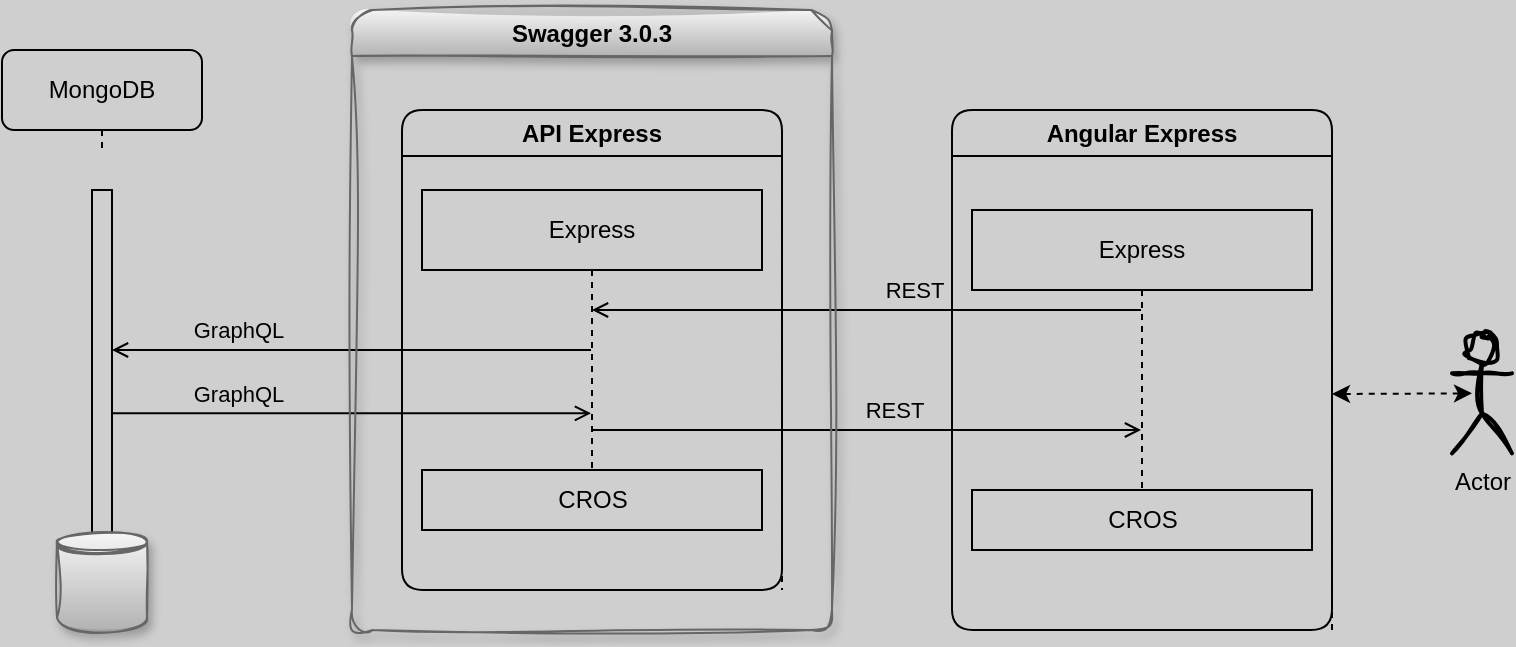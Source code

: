 <mxfile scale="1" border="20">
    <diagram name="architecture 3d-inventory API" id="2YBvvXClWsGukQMizWep">
        <mxGraphModel dx="916" dy="1009" grid="1" gridSize="10" guides="1" tooltips="1" connect="1" arrows="1" fold="1" page="0" pageScale="1" pageWidth="1100" pageHeight="850" background="#CFCFCF" math="0" shadow="0">
            <root>
                <mxCell id="0"/>
                <mxCell id="1" parent="0"/>
                <mxCell id="aM9ryv3xv72pqoxQDRHE-1" value="&lt;div&gt;MongoDB&lt;/div&gt;" style="shape=umlLifeline;perimeter=lifelinePerimeter;whiteSpace=wrap;html=1;container=0;dropTarget=0;collapsible=0;recursiveResize=0;outlineConnect=0;portConstraint=eastwest;newEdgeStyle={&quot;edgeStyle&quot;:&quot;elbowEdgeStyle&quot;,&quot;elbow&quot;:&quot;vertical&quot;,&quot;curved&quot;:0,&quot;rounded&quot;:0};labelBorderColor=none;labelBackgroundColor=none;fontColor=#000000;rounded=1;fillStyle=solid;fillColor=none;strokeColor=#000000;" parent="1" vertex="1">
                    <mxGeometry x="125" width="100" height="50" as="geometry"/>
                </mxCell>
                <mxCell id="aM9ryv3xv72pqoxQDRHE-2" value="" style="html=1;points=[];perimeter=orthogonalPerimeter;outlineConnect=0;targetShapes=umlLifeline;portConstraint=eastwest;newEdgeStyle={&quot;edgeStyle&quot;:&quot;elbowEdgeStyle&quot;,&quot;elbow&quot;:&quot;vertical&quot;,&quot;curved&quot;:0,&quot;rounded&quot;:0};labelBorderColor=none;labelBackgroundColor=none;fontColor=#000000;fillColor=none;strokeColor=#000000;" parent="aM9ryv3xv72pqoxQDRHE-1" vertex="1">
                    <mxGeometry x="45" y="70" width="10" height="180" as="geometry"/>
                </mxCell>
                <mxCell id="9coqSmU1fN5mkPP7T_2O-2" value="API Express" style="swimlane;whiteSpace=wrap;html=1;rounded=1;shadow=0;labelBorderColor=none;labelBackgroundColor=none;fontColor=#000000;separatorColor=#000000;fillColor=none;strokeColor=#030303;" parent="1" vertex="1">
                    <mxGeometry x="325" y="30" width="190" height="240" as="geometry"/>
                </mxCell>
                <mxCell id="9coqSmU1fN5mkPP7T_2O-10" value="" style="endArrow=open;html=1;endFill=0;shadow=0;startArrow=none;startFill=0;strokeColor=#000000;strokeWidth=1;rounded=0;labelBorderColor=none;labelBackgroundColor=none;fontColor=#000000;" parent="1" source="aM9ryv3xv72pqoxQDRHE-2" target="9coqSmU1fN5mkPP7T_2O-3" edge="1">
                    <mxGeometry width="50" height="50" relative="1" as="geometry">
                        <mxPoint x="276" y="181.667" as="sourcePoint"/>
                        <mxPoint x="489.5" y="151.667" as="targetPoint"/>
                        <Array as="points">
                            <mxPoint x="400.5" y="181.667"/>
                        </Array>
                    </mxGeometry>
                </mxCell>
                <mxCell id="9coqSmU1fN5mkPP7T_2O-17" value="GraphQL" style="edgeLabel;html=1;align=center;verticalAlign=middle;resizable=0;points=[];labelBorderColor=none;labelBackgroundColor=none;fontColor=#000000;" parent="9coqSmU1fN5mkPP7T_2O-10" vertex="1" connectable="0">
                    <mxGeometry x="-0.607" y="2" relative="1" as="geometry">
                        <mxPoint x="16" y="-8" as="offset"/>
                    </mxGeometry>
                </mxCell>
                <mxCell id="9coqSmU1fN5mkPP7T_2O-18" value="Actor" style="shape=umlActor;verticalLabelPosition=bottom;verticalAlign=top;html=1;outlineConnect=0;labelBorderColor=none;labelBackgroundColor=none;fontColor=#000000;strokeColor=#000000;fillColor=none;sketch=1;curveFitting=1;jiggle=2;strokeWidth=2;" parent="1" vertex="1">
                    <mxGeometry x="850" y="141.67" width="30" height="60" as="geometry"/>
                </mxCell>
                <mxCell id="18" value="" style="endArrow=none;html=1;endFill=0;curved=1;shadow=0;startArrow=open;startFill=0;strokeColor=#000000;strokeWidth=1;labelBorderColor=none;labelBackgroundColor=none;fontColor=#000000;" parent="1" source="aM9ryv3xv72pqoxQDRHE-2" target="9coqSmU1fN5mkPP7T_2O-3" edge="1">
                    <mxGeometry width="50" height="50" relative="1" as="geometry">
                        <mxPoint x="276" y="150" as="sourcePoint"/>
                        <mxPoint x="448.5" y="170" as="targetPoint"/>
                        <Array as="points">
                            <mxPoint x="400" y="150"/>
                        </Array>
                    </mxGeometry>
                </mxCell>
                <mxCell id="19" value="GraphQL" style="edgeLabel;html=1;align=center;verticalAlign=middle;resizable=0;points=[];labelBorderColor=none;labelBackgroundColor=none;fontColor=#000000;" parent="18" vertex="1" connectable="0">
                    <mxGeometry x="-0.607" y="2" relative="1" as="geometry">
                        <mxPoint x="16" y="-8" as="offset"/>
                    </mxGeometry>
                </mxCell>
                <mxCell id="28" value="" style="endArrow=none;html=1;endFill=0;curved=1;shadow=0;startArrow=open;startFill=0;strokeColor=#000000;strokeWidth=1;labelBorderColor=none;labelBackgroundColor=none;fontColor=#000000;" parent="1" source="9coqSmU1fN5mkPP7T_2O-3" edge="1">
                    <mxGeometry width="50" height="50" relative="1" as="geometry">
                        <mxPoint x="460" y="130" as="sourcePoint"/>
                        <mxPoint x="694.5" y="130" as="targetPoint"/>
                        <Array as="points">
                            <mxPoint x="584" y="130"/>
                        </Array>
                    </mxGeometry>
                </mxCell>
                <mxCell id="29" value="REST" style="edgeLabel;html=1;align=center;verticalAlign=middle;resizable=0;points=[];labelBorderColor=none;labelBackgroundColor=none;fontColor=#000000;" parent="28" vertex="1" connectable="0">
                    <mxGeometry x="-0.607" y="2" relative="1" as="geometry">
                        <mxPoint x="107" y="-8" as="offset"/>
                    </mxGeometry>
                </mxCell>
                <mxCell id="30" value="" style="endArrow=open;html=1;endFill=0;shadow=0;startArrow=none;startFill=0;strokeColor=#000000;strokeWidth=1;rounded=0;labelBorderColor=none;labelBackgroundColor=none;fontColor=#000000;" parent="1" source="9coqSmU1fN5mkPP7T_2O-3" edge="1">
                    <mxGeometry width="50" height="50" relative="1" as="geometry">
                        <mxPoint x="460" y="169.997" as="sourcePoint"/>
                        <mxPoint x="694.5" y="190" as="targetPoint"/>
                        <Array as="points">
                            <mxPoint x="590" y="190"/>
                        </Array>
                    </mxGeometry>
                </mxCell>
                <mxCell id="31" value="REST" style="edgeLabel;html=1;align=center;verticalAlign=middle;resizable=0;points=[];labelBorderColor=none;labelBackgroundColor=none;fontColor=#000000;" parent="30" vertex="1" connectable="0">
                    <mxGeometry x="-0.607" y="2" relative="1" as="geometry">
                        <mxPoint x="97" y="-8" as="offset"/>
                    </mxGeometry>
                </mxCell>
                <mxCell id="32" value="" style="endArrow=classic;startArrow=classic;html=1;rounded=0;dashed=1;strokeWidth=1;labelBorderColor=none;labelBackgroundColor=none;fontColor=#000000;strokeColor=#000000;" parent="1" edge="1">
                    <mxGeometry width="50" height="50" relative="1" as="geometry">
                        <mxPoint x="790" y="172" as="sourcePoint"/>
                        <mxPoint x="860" y="171.67" as="targetPoint"/>
                    </mxGeometry>
                </mxCell>
                <mxCell id="33" value="Angular Express" style="swimlane;whiteSpace=wrap;html=1;rounded=1;shadow=0;labelBorderColor=none;labelBackgroundColor=none;fontColor=#000000;separatorColor=#000000;fillColor=none;strokeColor=#030303;" parent="1" vertex="1">
                    <mxGeometry x="600" y="30" width="190" height="260" as="geometry"/>
                </mxCell>
                <mxCell id="35" value="Express" style="shape=umlLifeline;perimeter=lifelinePerimeter;whiteSpace=wrap;html=1;container=0;dropTarget=0;collapsible=0;recursiveResize=0;outlineConnect=0;portConstraint=eastwest;newEdgeStyle={&quot;edgeStyle&quot;:&quot;elbowEdgeStyle&quot;,&quot;elbow&quot;:&quot;vertical&quot;,&quot;curved&quot;:0,&quot;rounded&quot;:0};labelBorderColor=none;labelBackgroundColor=none;fontColor=#000000;strokeColor=#000000;fillColor=none;" parent="33" vertex="1">
                    <mxGeometry x="10" y="50" width="170" height="140" as="geometry"/>
                </mxCell>
                <mxCell id="36" value="CROS" style="html=1;points=[];perimeter=orthogonalPerimeter;outlineConnect=0;targetShapes=umlLifeline;portConstraint=eastwest;newEdgeStyle={&quot;edgeStyle&quot;:&quot;elbowEdgeStyle&quot;,&quot;elbow&quot;:&quot;vertical&quot;,&quot;curved&quot;:0,&quot;rounded&quot;:0};labelBorderColor=none;labelBackgroundColor=none;fontColor=#000000;fillStyle=solid;strokeColor=#000000;fillColor=none;" parent="35" vertex="1">
                    <mxGeometry y="140" width="170" height="30" as="geometry"/>
                </mxCell>
                <mxCell id="38" value="&lt;font color=&quot;#000000&quot;&gt;Swagger 3.0.3&lt;/font&gt;" style="swimlane;whiteSpace=wrap;html=1;fillColor=#f5f5f5;strokeColor=#666666;rounded=1;sketch=1;curveFitting=1;jiggle=2;shadow=1;glass=0;swimlaneFillColor=none;gradientColor=#b3b3b3;" vertex="1" parent="1">
                    <mxGeometry x="300" y="-20" width="240" height="310" as="geometry"/>
                </mxCell>
                <mxCell id="9coqSmU1fN5mkPP7T_2O-3" value="Express" style="shape=umlLifeline;perimeter=lifelinePerimeter;whiteSpace=wrap;html=1;container=0;dropTarget=0;collapsible=0;recursiveResize=0;outlineConnect=0;portConstraint=eastwest;newEdgeStyle={&quot;edgeStyle&quot;:&quot;elbowEdgeStyle&quot;,&quot;elbow&quot;:&quot;vertical&quot;,&quot;curved&quot;:0,&quot;rounded&quot;:0};labelBorderColor=none;labelBackgroundColor=none;fontColor=#000000;strokeColor=#000000;fillColor=none;" parent="38" vertex="1">
                    <mxGeometry x="35" y="90" width="170" height="140" as="geometry"/>
                </mxCell>
                <mxCell id="9coqSmU1fN5mkPP7T_2O-6" value="CROS" style="html=1;points=[];perimeter=orthogonalPerimeter;outlineConnect=0;targetShapes=umlLifeline;portConstraint=eastwest;newEdgeStyle={&quot;edgeStyle&quot;:&quot;elbowEdgeStyle&quot;,&quot;elbow&quot;:&quot;vertical&quot;,&quot;curved&quot;:0,&quot;rounded&quot;:0};labelBorderColor=none;labelBackgroundColor=none;fontColor=#000000;fillStyle=solid;strokeColor=#000000;fillColor=none;" parent="9coqSmU1fN5mkPP7T_2O-3" vertex="1">
                    <mxGeometry y="140" width="170" height="30" as="geometry"/>
                </mxCell>
                <mxCell id="39" value="" style="shape=datastore;whiteSpace=wrap;html=1;sketch=1;curveFitting=1;jiggle=2;shadow=1;fillColor=#f5f5f5;gradientColor=#b3b3b3;strokeColor=#666666;" vertex="1" parent="1">
                    <mxGeometry x="152.5" y="240" width="45" height="50" as="geometry"/>
                </mxCell>
            </root>
        </mxGraphModel>
    </diagram>
</mxfile>
